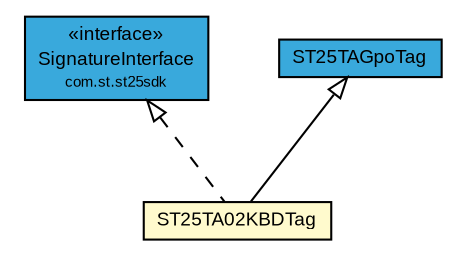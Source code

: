 #!/usr/local/bin/dot
#
# Class diagram 
# Generated by UMLGraph version R5_7_2-3-gee82a7 (http://www.umlgraph.org/)
#

digraph G {
	edge [fontname="arial",fontsize=10,labelfontname="arial",labelfontsize=10];
	node [fontname="arial",fontsize=10,shape=plaintext];
	nodesep=0.25;
	ranksep=0.5;
	// com.st.st25sdk.SignatureInterface
	c34443 [label=<<table title="com.st.st25sdk.SignatureInterface" border="0" cellborder="1" cellspacing="0" cellpadding="2" port="p" bgcolor="#39a9dc" href="../../SignatureInterface.html">
		<tr><td><table border="0" cellspacing="0" cellpadding="1">
<tr><td align="center" balign="center"> &#171;interface&#187; </td></tr>
<tr><td align="center" balign="center"> SignatureInterface </td></tr>
<tr><td align="center" balign="center"><font point-size="7.0"> com.st.st25sdk </font></td></tr>
		</table></td></tr>
		</table>>, URL="../../SignatureInterface.html", fontname="arial", fontcolor="black", fontsize=9.0];
	// com.st.st25sdk.type4a.st25ta.ST25TAGpoTag
	c34581 [label=<<table title="com.st.st25sdk.type4a.st25ta.ST25TAGpoTag" border="0" cellborder="1" cellspacing="0" cellpadding="2" port="p" bgcolor="#39a9dc" href="./ST25TAGpoTag.html">
		<tr><td><table border="0" cellspacing="0" cellpadding="1">
<tr><td align="center" balign="center"> ST25TAGpoTag </td></tr>
		</table></td></tr>
		</table>>, URL="./ST25TAGpoTag.html", fontname="arial", fontcolor="black", fontsize=9.0];
	// com.st.st25sdk.type4a.st25ta.ST25TA02KBDTag
	c34589 [label=<<table title="com.st.st25sdk.type4a.st25ta.ST25TA02KBDTag" border="0" cellborder="1" cellspacing="0" cellpadding="2" port="p" bgcolor="lemonChiffon" href="./ST25TA02KBDTag.html">
		<tr><td><table border="0" cellspacing="0" cellpadding="1">
<tr><td align="center" balign="center"> ST25TA02KBDTag </td></tr>
		</table></td></tr>
		</table>>, URL="./ST25TA02KBDTag.html", fontname="arial", fontcolor="black", fontsize=9.0];
	//com.st.st25sdk.type4a.st25ta.ST25TA02KBDTag extends com.st.st25sdk.type4a.st25ta.ST25TAGpoTag
	c34581:p -> c34589:p [dir=back,arrowtail=empty];
	//com.st.st25sdk.type4a.st25ta.ST25TA02KBDTag implements com.st.st25sdk.SignatureInterface
	c34443:p -> c34589:p [dir=back,arrowtail=empty,style=dashed];
}

